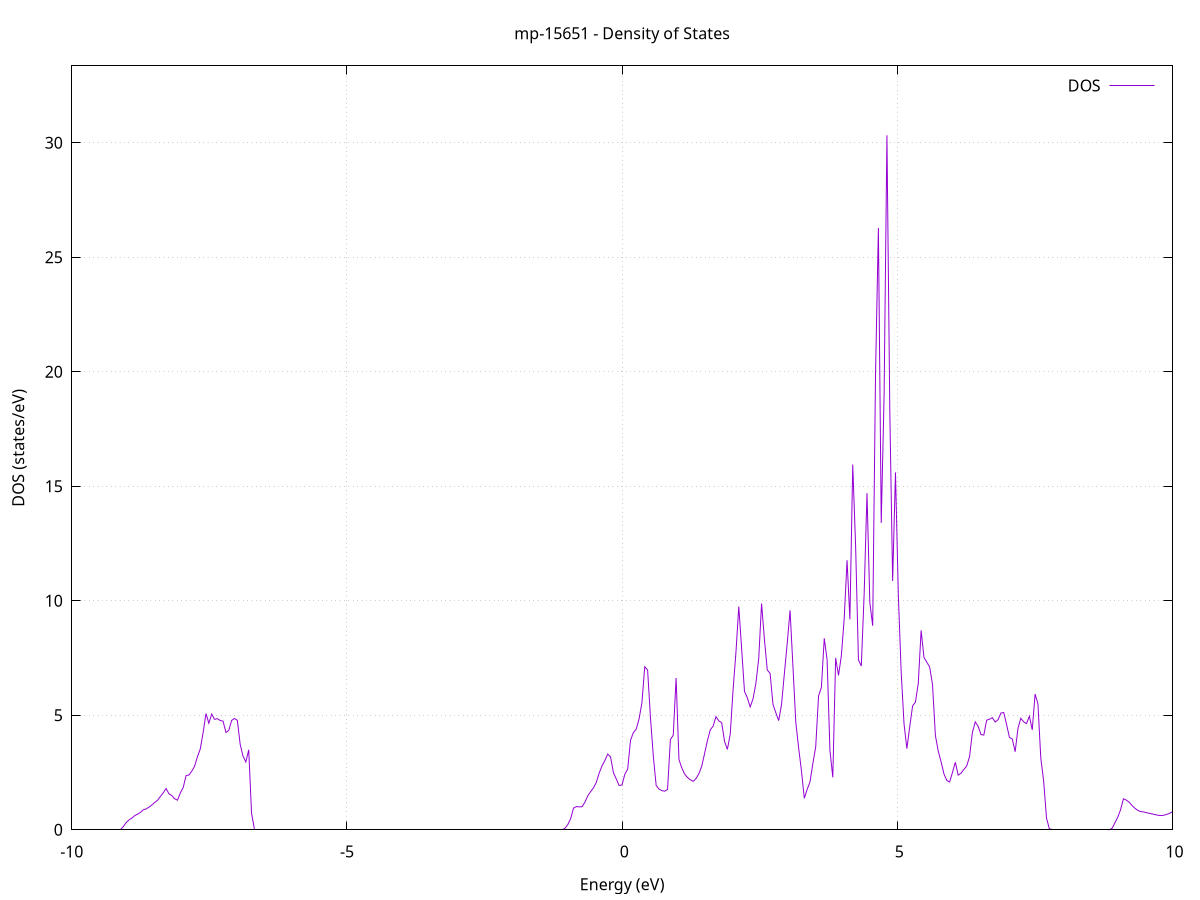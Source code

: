 set title 'mp-15651 - Density of States'
set xlabel 'Energy (eV)'
set ylabel 'DOS (states/eV)'
set grid
set xrange [-10:10]
set yrange [0:33.354]
set xzeroaxis lt -1
set terminal png size 800,600
set output 'mp-15651_dos_gnuplot.png'
plot '-' using 1:2 with lines title 'DOS'
-62.179400 0.000000
-62.127600 0.000000
-62.075900 0.000000
-62.024100 0.000000
-61.972300 0.000000
-61.920600 0.000000
-61.868800 0.000000
-61.817000 0.000000
-61.765200 0.000000
-61.713500 0.000000
-61.661700 0.000000
-61.609900 0.000000
-61.558200 0.000000
-61.506400 0.000000
-61.454600 0.000000
-61.402900 0.000000
-61.351100 0.000000
-61.299300 0.000000
-61.247500 0.000000
-61.195800 0.000000
-61.144000 0.000000
-61.092200 0.000000
-61.040500 0.000000
-60.988700 0.000000
-60.936900 0.000000
-60.885100 0.000000
-60.833400 0.000000
-60.781600 0.000000
-60.729800 0.000000
-60.678100 0.000000
-60.626300 0.000000
-60.574500 0.000000
-60.522800 0.000000
-60.471000 0.000000
-60.419200 0.000000
-60.367400 0.000000
-60.315700 0.000000
-60.263900 0.000000
-60.212100 0.000000
-60.160400 0.000000
-60.108600 0.000000
-60.056800 0.000000
-60.005100 0.000000
-59.953300 0.000000
-59.901500 0.000000
-59.849700 0.000000
-59.798000 0.000000
-59.746200 0.000000
-59.694400 0.000000
-59.642700 0.000000
-59.590900 0.000000
-59.539100 0.000000
-59.487400 0.000000
-59.435600 0.000000
-59.383800 0.000000
-59.332000 0.000000
-59.280300 0.000000
-59.228500 0.000000
-59.176700 0.000000
-59.125000 0.000000
-59.073200 0.000000
-59.021400 0.000000
-58.969600 0.000000
-58.917900 0.000000
-58.866100 0.000000
-58.814300 0.000000
-58.762600 0.000000
-58.710800 0.000000
-58.659000 0.000000
-58.607300 0.000000
-58.555500 0.000000
-58.503700 0.000000
-58.451900 0.000000
-58.400200 0.000000
-58.348400 0.000000
-58.296600 0.000000
-58.244900 0.000000
-58.193100 0.000000
-58.141300 0.000000
-58.089600 0.000000
-58.037800 0.000000
-57.986000 0.000000
-57.934200 0.000000
-57.882500 0.000000
-57.830700 0.000000
-57.778900 0.000000
-57.727200 0.000000
-57.675400 0.000000
-57.623600 0.000000
-57.571900 0.000000
-57.520100 0.000000
-57.468300 0.000000
-57.416500 0.000000
-57.364800 0.000000
-57.313000 0.000000
-57.261200 0.000000
-57.209500 0.000000
-57.157700 0.000000
-57.105900 0.000000
-57.054100 0.000000
-57.002400 0.000000
-56.950600 0.000000
-56.898800 0.000000
-56.847100 0.000000
-56.795300 0.000000
-56.743500 0.000000
-56.691800 0.000000
-56.640000 0.000000
-56.588200 0.000000
-56.536400 0.000000
-56.484700 0.000000
-56.432900 0.000000
-56.381100 0.000000
-56.329400 0.000000
-56.277600 0.000000
-56.225800 0.000000
-56.174100 0.000000
-56.122300 0.000000
-56.070500 0.000000
-56.018700 0.000000
-55.967000 0.000000
-55.915200 0.000000
-55.863400 0.000000
-55.811700 0.000000
-55.759900 0.000000
-55.708100 0.000000
-55.656400 0.000000
-55.604600 0.000000
-55.552800 0.000000
-55.501000 0.000000
-55.449300 0.000000
-55.397500 0.000000
-55.345700 0.000000
-55.294000 0.000000
-55.242200 0.000000
-55.190400 0.000000
-55.138600 0.000000
-55.086900 0.000000
-55.035100 0.000000
-54.983300 0.000000
-54.931600 0.000000
-54.879800 0.000000
-54.828000 0.000000
-54.776300 0.000000
-54.724500 0.000000
-54.672700 0.000000
-54.620900 0.000000
-54.569200 0.000000
-54.517400 0.000000
-54.465600 0.000000
-54.413900 0.000000
-54.362100 0.000000
-54.310300 0.000000
-54.258600 0.000000
-54.206800 0.000000
-54.155000 0.000000
-54.103200 0.000000
-54.051500 0.000000
-53.999700 0.000000
-53.947900 0.000000
-53.896200 0.000000
-53.844400 0.000000
-53.792600 0.000000
-53.740900 0.000000
-53.689100 0.000000
-53.637300 0.000000
-53.585500 0.000000
-53.533800 0.000000
-53.482000 0.000000
-53.430200 0.000000
-53.378500 0.000000
-53.326700 0.000000
-53.274900 0.000000
-53.223100 0.000000
-53.171400 0.000000
-53.119600 0.000000
-53.067800 0.000000
-53.016100 0.000000
-52.964300 0.000000
-52.912500 0.000000
-52.860800 0.000000
-52.809000 0.000000
-52.757200 0.000000
-52.705400 0.000000
-52.653700 0.000000
-52.601900 0.000000
-52.550100 0.000000
-52.498400 0.000000
-52.446600 0.000000
-52.394800 0.000000
-52.343100 0.000000
-52.291300 0.000000
-52.239500 0.000000
-52.187700 0.000000
-52.136000 0.000000
-52.084200 0.000000
-52.032400 0.000000
-51.980700 0.000000
-51.928900 0.000000
-51.877100 0.000000
-51.825400 0.000000
-51.773600 0.000000
-51.721800 0.000000
-51.670000 0.000000
-51.618300 0.000000
-51.566500 0.000000
-51.514700 0.000000
-51.463000 0.000000
-51.411200 0.000000
-51.359400 0.000000
-51.307600 0.000000
-51.255900 0.000000
-51.204100 0.000000
-51.152300 0.000000
-51.100600 0.000000
-51.048800 0.000000
-50.997000 0.000000
-50.945300 0.000000
-50.893500 0.000000
-50.841700 0.000000
-50.789900 0.000000
-50.738200 0.000000
-50.686400 0.000000
-50.634600 0.000000
-50.582900 0.000000
-50.531100 0.000000
-50.479300 0.000000
-50.427600 0.000000
-50.375800 0.000000
-50.324000 0.000000
-50.272200 0.000000
-50.220500 0.000000
-50.168700 0.000000
-50.116900 0.000000
-50.065200 0.000000
-50.013400 0.000000
-49.961600 0.000000
-49.909900 0.000000
-49.858100 0.000000
-49.806300 0.000000
-49.754500 0.000000
-49.702800 0.000000
-49.651000 0.000000
-49.599200 0.000000
-49.547500 0.000000
-49.495700 0.000000
-49.443900 0.000000
-49.392200 0.000000
-49.340400 0.000000
-49.288600 0.000000
-49.236800 0.000000
-49.185100 0.000000
-49.133300 0.000000
-49.081500 0.000000
-49.029800 0.000000
-48.978000 0.000000
-48.926200 0.000000
-48.874400 0.000000
-48.822700 0.000000
-48.770900 0.000000
-48.719100 0.000000
-48.667400 0.000000
-48.615600 0.000000
-48.563800 0.000000
-48.512100 0.000000
-48.460300 0.000000
-48.408500 0.000000
-48.356700 0.000000
-48.305000 0.000000
-48.253200 0.000000
-48.201400 0.000000
-48.149700 0.000000
-48.097900 0.000000
-48.046100 0.000000
-47.994400 0.000000
-47.942600 0.000000
-47.890800 0.000000
-47.839000 0.000000
-47.787300 0.000000
-47.735500 0.000000
-47.683700 0.000000
-47.632000 0.000000
-47.580200 0.000000
-47.528400 0.000000
-47.476700 0.000000
-47.424900 0.000000
-47.373100 0.000000
-47.321300 0.000000
-47.269600 0.000000
-47.217800 0.000000
-47.166000 0.000000
-47.114300 0.000000
-47.062500 0.000000
-47.010700 0.000000
-46.958900 0.000000
-46.907200 0.000000
-46.855400 0.000000
-46.803600 0.000000
-46.751900 0.000000
-46.700100 0.000000
-46.648300 0.000000
-46.596600 0.000000
-46.544800 0.000000
-46.493000 0.000000
-46.441200 0.000000
-46.389500 0.000000
-46.337700 0.000000
-46.285900 0.000000
-46.234200 0.000000
-46.182400 0.000000
-46.130600 0.000000
-46.078900 0.000000
-46.027100 0.000000
-45.975300 0.000000
-45.923500 0.000000
-45.871800 0.000000
-45.820000 0.000000
-45.768200 0.000000
-45.716500 0.000000
-45.664700 0.000000
-45.612900 0.000000
-45.561200 0.000000
-45.509400 0.000000
-45.457600 0.000000
-45.405800 0.000000
-45.354100 0.000000
-45.302300 0.000000
-45.250500 0.000000
-45.198800 0.000000
-45.147000 0.000000
-45.095200 0.000000
-45.043400 0.000000
-44.991700 0.000000
-44.939900 0.000000
-44.888100 0.000000
-44.836400 0.000000
-44.784600 0.000000
-44.732800 0.000000
-44.681100 0.000000
-44.629300 0.000000
-44.577500 0.000000
-44.525700 0.000000
-44.474000 0.000000
-44.422200 0.000000
-44.370400 0.000000
-44.318700 0.000000
-44.266900 0.000000
-44.215100 0.000000
-44.163400 0.000000
-44.111600 0.000000
-44.059800 0.000000
-44.008000 0.000000
-43.956300 0.000000
-43.904500 0.000000
-43.852700 0.000000
-43.801000 0.000000
-43.749200 0.000000
-43.697400 0.000000
-43.645700 0.000000
-43.593900 0.000000
-43.542100 0.000000
-43.490300 0.000000
-43.438600 0.000000
-43.386800 0.000000
-43.335000 0.000000
-43.283300 0.000000
-43.231500 0.000000
-43.179700 0.000000
-43.127900 0.000000
-43.076200 0.000000
-43.024400 0.000000
-42.972600 0.000000
-42.920900 0.000000
-42.869100 0.000000
-42.817300 0.000000
-42.765600 0.000000
-42.713800 0.000000
-42.662000 0.000000
-42.610200 0.000000
-42.558500 0.000000
-42.506700 0.000000
-42.454900 0.000000
-42.403200 0.000000
-42.351400 0.000000
-42.299600 0.000000
-42.247900 0.000000
-42.196100 0.000000
-42.144300 0.000000
-42.092500 0.000000
-42.040800 0.000000
-41.989000 0.000000
-41.937200 0.000000
-41.885500 0.000000
-41.833700 0.000000
-41.781900 0.000000
-41.730200 0.000000
-41.678400 0.000000
-41.626600 0.000000
-41.574800 0.000000
-41.523100 0.000000
-41.471300 0.000000
-41.419500 0.000000
-41.367800 0.000000
-41.316000 0.000000
-41.264200 0.000000
-41.212400 0.000000
-41.160700 0.000000
-41.108900 0.000000
-41.057100 0.000000
-41.005400 0.000000
-40.953600 0.000000
-40.901800 0.000000
-40.850100 0.000000
-40.798300 0.000000
-40.746500 0.000000
-40.694700 0.000000
-40.643000 0.000000
-40.591200 0.000000
-40.539400 0.000000
-40.487700 0.000000
-40.435900 0.000000
-40.384100 0.000000
-40.332400 0.000000
-40.280600 0.000000
-40.228800 0.000000
-40.177000 0.000000
-40.125300 0.000000
-40.073500 0.000000
-40.021700 0.000000
-39.970000 0.000000
-39.918200 0.000000
-39.866400 0.000000
-39.814700 0.000000
-39.762900 0.000000
-39.711100 0.000000
-39.659300 0.000000
-39.607600 0.000000
-39.555800 0.000000
-39.504000 0.000000
-39.452300 0.000000
-39.400500 0.000000
-39.348700 0.000000
-39.296900 0.000000
-39.245200 0.000000
-39.193400 0.000000
-39.141600 0.000000
-39.089900 0.000000
-39.038100 0.000000
-38.986300 0.000000
-38.934600 0.000000
-38.882800 0.000000
-38.831000 0.000000
-38.779200 0.000000
-38.727500 0.000000
-38.675700 0.000000
-38.623900 0.000000
-38.572200 0.000000
-38.520400 0.000000
-38.468600 0.000000
-38.416900 0.000000
-38.365100 0.000000
-38.313300 0.000000
-38.261500 0.000000
-38.209800 0.000000
-38.158000 0.000000
-38.106200 0.000000
-38.054500 0.000000
-38.002700 0.000000
-37.950900 0.000000
-37.899200 0.000000
-37.847400 0.000000
-37.795600 0.000000
-37.743800 0.000000
-37.692100 0.000000
-37.640300 0.000000
-37.588500 0.000000
-37.536800 0.000000
-37.485000 0.000000
-37.433200 0.000000
-37.381400 0.000000
-37.329700 0.000000
-37.277900 0.000000
-37.226100 0.000000
-37.174400 0.000000
-37.122600 0.000000
-37.070800 0.000000
-37.019100 0.000000
-36.967300 0.000000
-36.915500 0.000000
-36.863700 0.000000
-36.812000 0.000000
-36.760200 0.000000
-36.708400 0.000000
-36.656700 0.000000
-36.604900 0.000000
-36.553100 0.000000
-36.501400 0.000000
-36.449600 0.000000
-36.397800 0.000000
-36.346000 0.000000
-36.294300 0.000000
-36.242500 0.000000
-36.190700 0.000000
-36.139000 0.000000
-36.087200 0.000000
-36.035400 0.000000
-35.983700 0.000000
-35.931900 0.000000
-35.880100 0.000000
-35.828300 0.000000
-35.776600 0.000000
-35.724800 0.000000
-35.673000 0.000000
-35.621300 0.000000
-35.569500 0.000000
-35.517700 0.000000
-35.465900 0.000000
-35.414200 0.000000
-35.362400 0.000000
-35.310600 0.000000
-35.258900 0.000000
-35.207100 0.000000
-35.155300 0.000000
-35.103600 0.000000
-35.051800 0.000000
-35.000000 0.000000
-34.948200 0.000000
-34.896500 0.000000
-34.844700 0.000000
-34.792900 0.000000
-34.741200 0.000000
-34.689400 0.000000
-34.637600 0.000000
-34.585900 0.000000
-34.534100 0.000000
-34.482300 0.000000
-34.430500 0.000000
-34.378800 0.000000
-34.327000 0.000000
-34.275200 0.000000
-34.223500 0.000000
-34.171700 0.000000
-34.119900 0.000000
-34.068200 0.000000
-34.016400 0.000000
-33.964600 0.000000
-33.912800 0.000000
-33.861100 0.000000
-33.809300 0.000000
-33.757500 0.000000
-33.705800 0.000000
-33.654000 0.000000
-33.602200 0.000000
-33.550400 0.000000
-33.498700 0.000000
-33.446900 0.000000
-33.395100 0.000000
-33.343400 0.000000
-33.291600 0.000000
-33.239800 0.000000
-33.188100 0.000000
-33.136300 0.000000
-33.084500 0.000000
-33.032700 0.000000
-32.981000 0.000000
-32.929200 0.000000
-32.877400 0.000000
-32.825700 0.000000
-32.773900 0.000000
-32.722100 0.000000
-32.670400 0.000000
-32.618600 0.000000
-32.566800 0.000000
-32.515000 0.000000
-32.463300 0.000000
-32.411500 0.000000
-32.359700 0.000000
-32.308000 0.000000
-32.256200 0.000000
-32.204400 0.000000
-32.152700 0.000000
-32.100900 0.000000
-32.049100 0.000000
-31.997300 0.000000
-31.945600 0.000000
-31.893800 0.000000
-31.842000 0.000000
-31.790300 0.000000
-31.738500 0.000000
-31.686700 0.000000
-31.635000 0.000000
-31.583200 0.000000
-31.531400 0.000000
-31.479600 0.000000
-31.427900 0.000000
-31.376100 0.000000
-31.324300 0.000000
-31.272600 0.000000
-31.220800 0.000000
-31.169000 0.000000
-31.117200 0.000000
-31.065500 0.000000
-31.013700 0.000000
-30.961900 0.000000
-30.910200 0.000000
-30.858400 0.000000
-30.806600 0.000000
-30.754900 0.000000
-30.703100 0.000000
-30.651300 0.000000
-30.599500 0.000000
-30.547800 0.000000
-30.496000 0.000000
-30.444200 0.000000
-30.392500 0.000000
-30.340700 0.000000
-30.288900 0.000000
-30.237200 0.000000
-30.185400 0.000000
-30.133600 0.000000
-30.081800 0.000000
-30.030100 0.000000
-29.978300 0.000000
-29.926500 0.000000
-29.874800 0.000000
-29.823000 0.000000
-29.771200 0.000000
-29.719500 0.000000
-29.667700 0.000000
-29.615900 0.000000
-29.564100 0.000000
-29.512400 0.000000
-29.460600 0.000000
-29.408800 0.000000
-29.357100 0.000000
-29.305300 0.000000
-29.253500 0.000000
-29.201700 0.000000
-29.150000 0.000000
-29.098200 0.000000
-29.046400 0.000000
-28.994700 0.000000
-28.942900 0.000000
-28.891100 0.000000
-28.839400 0.000000
-28.787600 0.000000
-28.735800 0.000000
-28.684000 0.000000
-28.632300 0.000000
-28.580500 0.000000
-28.528700 0.000000
-28.477000 0.000000
-28.425200 0.000000
-28.373400 0.000000
-28.321700 0.000000
-28.269900 0.000000
-28.218100 0.000000
-28.166300 0.000000
-28.114600 0.000000
-28.062800 0.000000
-28.011000 0.000000
-27.959300 0.000000
-27.907500 0.000000
-27.855700 0.000000
-27.804000 0.000000
-27.752200 0.000000
-27.700400 0.000000
-27.648600 0.000000
-27.596900 0.000000
-27.545100 0.000000
-27.493300 0.000000
-27.441600 0.000000
-27.389800 0.000000
-27.338000 0.000000
-27.286200 0.000000
-27.234500 0.000000
-27.182700 0.000000
-27.130900 0.000000
-27.079200 0.000000
-27.027400 0.000000
-26.975600 0.000000
-26.923900 0.000000
-26.872100 0.000000
-26.820300 0.000000
-26.768500 0.000000
-26.716800 0.000000
-26.665000 0.000000
-26.613200 0.000000
-26.561500 0.000000
-26.509700 0.000000
-26.457900 0.000000
-26.406200 0.000000
-26.354400 0.000000
-26.302600 0.000000
-26.250800 0.000000
-26.199100 0.000000
-26.147300 0.000000
-26.095500 0.000000
-26.043800 0.000000
-25.992000 0.000000
-25.940200 0.000000
-25.888500 0.000000
-25.836700 0.000000
-25.784900 0.000000
-25.733100 0.000000
-25.681400 0.000000
-25.629600 0.000000
-25.577800 0.000000
-25.526100 0.000000
-25.474300 0.000000
-25.422500 0.000000
-25.370700 0.000000
-25.319000 0.000000
-25.267200 0.000000
-25.215400 0.000000
-25.163700 0.000000
-25.111900 0.000000
-25.060100 0.000000
-25.008400 0.000000
-24.956600 0.000000
-24.904800 0.000000
-24.853000 0.000000
-24.801300 0.000000
-24.749500 0.000000
-24.697700 0.000000
-24.646000 0.000000
-24.594200 0.000000
-24.542400 0.000000
-24.490700 0.000000
-24.438900 0.000000
-24.387100 0.000000
-24.335300 0.000000
-24.283600 0.000000
-24.231800 0.000000
-24.180000 0.000000
-24.128300 0.000000
-24.076500 0.000000
-24.024700 0.000000
-23.973000 0.000000
-23.921200 0.000000
-23.869400 0.000000
-23.817600 0.000000
-23.765900 0.000000
-23.714100 0.000000
-23.662300 0.000000
-23.610600 0.000000
-23.558800 0.000000
-23.507000 0.000000
-23.455200 0.000000
-23.403500 0.000000
-23.351700 0.000000
-23.299900 0.000000
-23.248200 0.000000
-23.196400 0.000000
-23.144600 0.000000
-23.092900 0.000000
-23.041100 0.000000
-22.989300 0.000000
-22.937500 0.000000
-22.885800 0.000000
-22.834000 0.000000
-22.782200 0.000000
-22.730500 0.000000
-22.678700 0.000000
-22.626900 0.000000
-22.575200 0.000000
-22.523400 0.000000
-22.471600 0.000000
-22.419800 0.000000
-22.368100 0.000000
-22.316300 0.000000
-22.264500 0.000000
-22.212800 0.000000
-22.161000 0.000000
-22.109200 0.000000
-22.057500 0.000000
-22.005700 0.000000
-21.953900 0.000000
-21.902100 0.000000
-21.850400 0.000000
-21.798600 0.000000
-21.746800 0.000000
-21.695100 0.000000
-21.643300 0.000000
-21.591500 0.000000
-21.539700 0.000000
-21.488000 0.000000
-21.436200 0.000000
-21.384400 0.000000
-21.332700 0.000000
-21.280900 0.000000
-21.229100 0.000000
-21.177400 0.000000
-21.125600 0.000000
-21.073800 0.000000
-21.022000 0.000000
-20.970300 0.000000
-20.918500 0.000000
-20.866700 0.000000
-20.815000 0.000000
-20.763200 0.000000
-20.711400 0.000000
-20.659700 0.000000
-20.607900 0.000000
-20.556100 0.000000
-20.504300 0.000000
-20.452600 0.000000
-20.400800 0.000000
-20.349000 0.000000
-20.297300 0.000000
-20.245500 0.000000
-20.193700 0.000000
-20.142000 0.000000
-20.090200 0.000000
-20.038400 0.000000
-19.986600 0.000000
-19.934900 0.000000
-19.883100 0.000000
-19.831300 0.000000
-19.779600 0.000000
-19.727800 0.000000
-19.676000 0.000000
-19.624200 0.000000
-19.572500 0.000000
-19.520700 0.000000
-19.468900 0.000000
-19.417200 0.000000
-19.365400 0.000000
-19.313600 0.000000
-19.261900 0.000000
-19.210100 0.000000
-19.158300 0.000000
-19.106500 0.000000
-19.054800 0.000000
-19.003000 0.000000
-18.951200 0.000000
-18.899500 0.000000
-18.847700 0.000000
-18.795900 0.000000
-18.744200 0.000000
-18.692400 0.000000
-18.640600 0.000000
-18.588800 0.000000
-18.537100 0.000000
-18.485300 0.000000
-18.433500 0.000000
-18.381800 0.000000
-18.330000 0.000000
-18.278200 0.000000
-18.226500 0.000000
-18.174700 0.000000
-18.122900 0.000000
-18.071100 0.000000
-18.019400 0.000000
-17.967600 0.000000
-17.915800 0.000000
-17.864100 0.000000
-17.812300 0.000000
-17.760500 0.000000
-17.708700 0.000000
-17.657000 0.000000
-17.605200 0.000000
-17.553400 0.000000
-17.501700 0.000000
-17.449900 0.000000
-17.398100 0.000000
-17.346400 0.000000
-17.294600 0.000000
-17.242800 0.000000
-17.191000 0.000000
-17.139300 0.000000
-17.087500 0.000000
-17.035700 0.000000
-16.984000 0.000000
-16.932200 0.000000
-16.880400 0.000000
-16.828700 0.000000
-16.776900 0.000000
-16.725100 0.000000
-16.673300 0.000000
-16.621600 0.000000
-16.569800 0.000000
-16.518000 0.000000
-16.466300 0.000000
-16.414500 0.000000
-16.362700 0.000000
-16.311000 0.000000
-16.259200 0.000000
-16.207400 0.000000
-16.155600 0.000000
-16.103900 0.000000
-16.052100 0.000000
-16.000300 0.000000
-15.948600 0.000000
-15.896800 0.000000
-15.845000 0.000000
-15.793300 0.000000
-15.741500 0.000000
-15.689700 0.000000
-15.637900 0.000000
-15.586200 0.000000
-15.534400 0.000000
-15.482600 0.000000
-15.430900 0.000000
-15.379100 0.000000
-15.327300 0.000000
-15.275500 0.000000
-15.223800 0.000000
-15.172000 0.000000
-15.120200 0.000000
-15.068500 0.000000
-15.016700 0.000000
-14.964900 0.000000
-14.913200 0.000000
-14.861400 0.000000
-14.809600 0.000000
-14.757800 0.000000
-14.706100 0.000000
-14.654300 0.000000
-14.602500 0.000000
-14.550800 0.000000
-14.499000 0.000000
-14.447200 0.000000
-14.395500 0.000000
-14.343700 0.000000
-14.291900 0.000000
-14.240100 0.000000
-14.188400 0.000000
-14.136600 0.000000
-14.084800 0.000000
-14.033100 0.000000
-13.981300 0.000000
-13.929500 0.000000
-13.877800 0.000000
-13.826000 0.000000
-13.774200 0.000000
-13.722400 0.000000
-13.670700 0.000000
-13.618900 0.000000
-13.567100 0.000000
-13.515400 0.000000
-13.463600 0.000000
-13.411800 0.000000
-13.360000 0.000000
-13.308300 0.000000
-13.256500 0.000000
-13.204700 0.000000
-13.153000 0.000000
-13.101200 0.000000
-13.049400 0.000000
-12.997700 0.000000
-12.945900 0.000000
-12.894100 0.000000
-12.842300 0.000000
-12.790600 0.000000
-12.738800 0.000000
-12.687000 0.000000
-12.635300 0.000000
-12.583500 0.000000
-12.531700 0.000000
-12.480000 0.000000
-12.428200 0.000000
-12.376400 0.000000
-12.324600 0.000000
-12.272900 0.000000
-12.221100 0.000000
-12.169300 0.000000
-12.117600 0.000000
-12.065800 0.000000
-12.014000 0.000000
-11.962300 0.000000
-11.910500 0.000000
-11.858700 0.000000
-11.806900 0.000000
-11.755200 0.000000
-11.703400 0.000000
-11.651600 0.000000
-11.599900 0.000000
-11.548100 0.000000
-11.496300 0.000000
-11.444500 0.000000
-11.392800 0.000000
-11.341000 0.000000
-11.289200 0.000000
-11.237500 0.000000
-11.185700 0.000000
-11.133900 0.000000
-11.082200 0.000000
-11.030400 0.000000
-10.978600 0.000000
-10.926800 0.000000
-10.875100 0.000000
-10.823300 0.000000
-10.771500 0.000000
-10.719800 0.000000
-10.668000 0.000000
-10.616200 0.000000
-10.564500 0.000000
-10.512700 0.000000
-10.460900 0.000000
-10.409100 0.000000
-10.357400 0.000000
-10.305600 0.000000
-10.253800 0.000000
-10.202100 0.000000
-10.150300 0.000000
-10.098500 0.000000
-10.046800 0.000000
-9.995000 0.000000
-9.943200 0.000000
-9.891400 0.000000
-9.839700 0.000000
-9.787900 0.000000
-9.736100 0.000000
-9.684400 0.000000
-9.632600 0.000000
-9.580800 0.000000
-9.529000 0.000000
-9.477300 0.000000
-9.425500 0.000000
-9.373700 0.000000
-9.322000 0.000000
-9.270200 0.000000
-9.218400 0.000000
-9.166700 0.000000
-9.114900 0.000000
-9.063100 0.142000
-9.011300 0.315300
-8.959600 0.431800
-8.907800 0.513500
-8.856000 0.618500
-8.804300 0.682300
-8.752500 0.758400
-8.700700 0.872500
-8.649000 0.911200
-8.597200 0.989300
-8.545400 1.083000
-8.493600 1.193500
-8.441900 1.288800
-8.390100 1.456700
-8.338300 1.612500
-8.286600 1.802000
-8.234800 1.570100
-8.183000 1.493800
-8.131300 1.357200
-8.079500 1.290900
-8.027700 1.608500
-7.975900 1.841400
-7.924200 2.363600
-7.872400 2.388700
-7.820600 2.554300
-7.768900 2.772200
-7.717100 3.188800
-7.665300 3.531200
-7.613500 4.243900
-7.561800 5.074900
-7.510000 4.652000
-7.458200 5.052100
-7.406500 4.821700
-7.354700 4.851700
-7.302900 4.772400
-7.251200 4.744000
-7.199400 4.249400
-7.147600 4.339000
-7.095800 4.773800
-7.044100 4.859500
-6.992300 4.781500
-6.940500 3.730100
-6.888800 3.211600
-6.837000 2.960600
-6.785200 3.492900
-6.733500 0.711200
-6.681700 0.000000
-6.629900 0.000000
-6.578100 0.000000
-6.526400 0.000000
-6.474600 0.000000
-6.422800 0.000000
-6.371100 0.000000
-6.319300 0.000000
-6.267500 0.000000
-6.215800 0.000000
-6.164000 0.000000
-6.112200 0.000000
-6.060400 0.000000
-6.008700 0.000000
-5.956900 0.000000
-5.905100 0.000000
-5.853400 0.000000
-5.801600 0.000000
-5.749800 0.000000
-5.698000 0.000000
-5.646300 0.000000
-5.594500 0.000000
-5.542700 0.000000
-5.491000 0.000000
-5.439200 0.000000
-5.387400 0.000000
-5.335700 0.000000
-5.283900 0.000000
-5.232100 0.000000
-5.180300 0.000000
-5.128600 0.000000
-5.076800 0.000000
-5.025000 0.000000
-4.973300 0.000000
-4.921500 0.000000
-4.869700 0.000000
-4.818000 0.000000
-4.766200 0.000000
-4.714400 0.000000
-4.662600 0.000000
-4.610900 0.000000
-4.559100 0.000000
-4.507300 0.000000
-4.455600 0.000000
-4.403800 0.000000
-4.352000 0.000000
-4.300300 0.000000
-4.248500 0.000000
-4.196700 0.000000
-4.144900 0.000000
-4.093200 0.000000
-4.041400 0.000000
-3.989600 0.000000
-3.937900 0.000000
-3.886100 0.000000
-3.834300 0.000000
-3.782500 0.000000
-3.730800 0.000000
-3.679000 0.000000
-3.627200 0.000000
-3.575500 0.000000
-3.523700 0.000000
-3.471900 0.000000
-3.420200 0.000000
-3.368400 0.000000
-3.316600 0.000000
-3.264800 0.000000
-3.213100 0.000000
-3.161300 0.000000
-3.109500 0.000000
-3.057800 0.000000
-3.006000 0.000000
-2.954200 0.000000
-2.902500 0.000000
-2.850700 0.000000
-2.798900 0.000000
-2.747100 0.000000
-2.695400 0.000000
-2.643600 0.000000
-2.591800 0.000000
-2.540100 0.000000
-2.488300 0.000000
-2.436500 0.000000
-2.384800 0.000000
-2.333000 0.000000
-2.281200 0.000000
-2.229400 0.000000
-2.177700 0.000000
-2.125900 0.000000
-2.074100 0.000000
-2.022400 0.000000
-1.970600 0.000000
-1.918800 0.000000
-1.867000 0.000000
-1.815300 0.000000
-1.763500 0.000000
-1.711700 0.000000
-1.660000 0.000000
-1.608200 0.000000
-1.556400 0.000000
-1.504700 0.000000
-1.452900 0.000000
-1.401100 0.000000
-1.349300 0.000000
-1.297600 0.000000
-1.245800 0.000000
-1.194000 0.000000
-1.142300 0.000000
-1.090500 0.000000
-1.038700 0.060900
-0.987000 0.229300
-0.935200 0.485800
-0.883400 0.945400
-0.831600 1.011700
-0.779900 1.001100
-0.728100 1.006700
-0.676300 1.204300
-0.624600 1.480300
-0.572800 1.667100
-0.521000 1.827700
-0.469300 2.070500
-0.417500 2.474200
-0.365700 2.790500
-0.313900 3.022500
-0.262200 3.305400
-0.210400 3.181700
-0.158600 2.496100
-0.106900 2.219500
-0.055100 1.936200
-0.003300 1.954800
0.048500 2.420700
0.100200 2.646200
0.152000 3.905700
0.203800 4.244300
0.255500 4.394900
0.307300 4.837400
0.359100 5.540800
0.410800 7.118100
0.462600 6.974600
0.514400 4.907700
0.566200 3.218500
0.617900 1.938200
0.669700 1.778200
0.721500 1.710400
0.773200 1.683700
0.825000 1.765700
0.876800 3.939300
0.928500 4.127900
0.980300 6.629900
1.032100 3.068500
1.083900 2.704400
1.135600 2.427900
1.187400 2.284700
1.239200 2.184500
1.290900 2.112900
1.342700 2.235800
1.394500 2.449400
1.446200 2.778600
1.498000 3.327200
1.549800 3.895400
1.601600 4.363200
1.653300 4.523100
1.705100 4.940700
1.756900 4.751600
1.808600 4.679600
1.860400 3.859800
1.912200 3.510900
1.963900 4.171900
2.015700 6.111000
2.067500 7.738900
2.119300 9.746600
2.171000 7.911300
2.222800 6.045600
2.274600 5.763400
2.326300 5.365400
2.378100 5.717000
2.429900 6.386600
2.481700 7.476800
2.533400 9.879500
2.585200 8.306800
2.637000 6.979000
2.688700 6.825700
2.740500 5.474200
2.792300 5.114600
2.844000 4.766700
2.895800 5.463000
2.947600 6.815400
2.999400 8.138400
3.051100 9.583800
3.102900 7.159100
3.154700 4.712500
3.206400 3.582800
3.258200 2.573900
3.310000 1.375600
3.361700 1.763600
3.413500 2.090500
3.465300 2.894400
3.517100 3.617500
3.568800 5.844800
3.620600 6.218000
3.672400 8.358700
3.724100 7.423800
3.775900 3.458000
3.827700 2.288100
3.879400 7.507300
3.931200 6.739600
3.983000 7.598700
4.034800 9.213900
4.086500 11.768400
4.138300 9.189100
4.190100 15.946600
4.241800 12.418600
4.293600 7.416700
4.345400 7.150500
4.397200 10.282600
4.448900 14.697300
4.500700 9.918300
4.552500 8.906800
4.604200 19.919100
4.656000 26.277400
4.707800 13.396700
4.759500 18.950400
4.811300 30.322100
4.863100 18.372700
4.914900 10.863000
4.966600 15.607400
5.018400 10.250300
5.070200 6.879000
5.121900 4.623200
5.173700 3.543700
5.225500 4.498200
5.277200 5.400900
5.329000 5.575100
5.380800 6.401100
5.432600 8.705700
5.484300 7.522800
5.536100 7.317700
5.587900 7.105200
5.639600 6.330700
5.691400 4.122800
5.743200 3.443100
5.794900 2.968000
5.846700 2.446300
5.898500 2.153400
5.950300 2.086300
6.002000 2.502100
6.053800 2.946600
6.105600 2.385400
6.157300 2.472100
6.209100 2.630900
6.260900 2.786600
6.312700 3.199500
6.364400 4.252300
6.416200 4.709700
6.468000 4.522600
6.519700 4.157400
6.571500 4.134800
6.623300 4.788300
6.675000 4.826000
6.726800 4.897100
6.778600 4.703300
6.830400 4.805800
6.882100 5.097100
6.933900 5.118700
6.985700 4.592000
7.037400 4.032900
7.089200 3.959800
7.141000 3.406700
7.192700 4.434500
7.244500 4.869400
7.296300 4.714200
7.348100 4.636800
7.399800 4.959900
7.451600 4.363400
7.503400 5.927000
7.555100 5.489400
7.606900 3.125400
7.658700 2.136200
7.710400 0.518800
7.762200 0.038800
7.814000 0.000000
7.865800 0.000000
7.917500 0.000000
7.969300 0.000000
8.021100 0.000000
8.072800 0.000000
8.124600 0.000000
8.176400 0.000000
8.228200 0.000000
8.279900 0.000000
8.331700 0.000000
8.383500 0.000000
8.435200 0.000000
8.487000 0.000000
8.538800 0.000000
8.590500 0.000000
8.642300 0.000000
8.694100 0.000000
8.745900 0.000000
8.797600 0.000000
8.849400 0.004200
8.901200 0.057200
8.952900 0.297300
9.004700 0.545500
9.056500 0.876600
9.108200 1.352700
9.160000 1.296800
9.211800 1.205700
9.263600 1.063400
9.315300 0.944700
9.367100 0.850800
9.418900 0.792400
9.470600 0.781600
9.522400 0.750300
9.574200 0.721000
9.625900 0.695800
9.677700 0.662700
9.729500 0.639200
9.781300 0.619900
9.833000 0.630700
9.884800 0.663000
9.936600 0.708600
9.988300 0.768600
10.040100 0.947800
10.091900 1.197600
10.143700 1.360600
10.195400 1.585800
10.247200 1.888300
10.299000 2.228700
10.350700 2.382700
10.402500 2.422700
10.454300 2.463200
10.506000 2.445900
10.557800 2.234400
10.609600 2.096200
10.661400 2.051800
10.713100 2.194800
10.764900 2.568300
10.816700 2.543800
10.868400 2.483800
10.920200 2.249900
10.972000 2.050100
11.023700 2.004700
11.075500 1.900100
11.127300 1.798200
11.179100 1.815000
11.230800 1.907900
11.282600 1.975200
11.334400 2.098700
11.386100 2.265400
11.437900 2.537900
11.489700 2.626400
11.541400 2.612200
11.593200 2.472700
11.645000 2.276500
11.696800 2.286900
11.748500 2.389200
11.800300 2.467700
11.852100 2.650800
11.903800 2.802500
11.955600 2.553800
12.007400 2.586700
12.059200 2.522400
12.110900 2.563400
12.162700 2.629800
12.214500 2.785000
12.266200 2.983700
12.318000 3.118500
12.369800 3.245800
12.421500 3.625400
12.473300 3.764300
12.525100 4.085200
12.576900 4.105900
12.628600 4.123600
12.680400 3.627600
12.732200 3.283500
12.783900 3.478200
12.835700 3.395700
12.887500 3.194700
12.939200 2.947200
12.991000 2.988800
13.042800 3.302700
13.094600 2.525700
13.146300 2.340600
13.198100 2.445400
13.249900 2.702500
13.301600 2.969800
13.353400 3.234800
13.405200 3.410200
13.456900 3.603000
13.508700 3.617300
13.560500 3.210900
13.612300 2.675400
13.664000 2.762300
13.715800 5.390300
13.767600 3.497800
13.819300 2.744300
13.871100 2.425400
13.922900 2.214100
13.974700 2.079300
14.026400 1.983300
14.078200 1.941400
14.130000 1.999400
14.181700 2.189700
14.233500 2.268900
14.285300 2.398000
14.337000 2.879900
14.388800 3.762300
14.440600 4.321800
14.492400 4.436300
14.544100 4.554700
14.595900 4.393100
14.647700 3.773400
14.699400 3.543800
14.751200 3.552500
14.803000 3.457900
14.854700 3.678300
14.906500 3.959800
14.958300 3.749500
15.010100 3.630200
15.061800 3.479400
15.113600 3.384500
15.165400 3.328000
15.217100 3.332000
15.268900 3.477800
15.320700 3.416600
15.372400 3.614900
15.424200 3.369900
15.476000 3.131100
15.527800 3.162500
15.579500 4.122000
15.631300 3.457900
15.683100 3.215300
15.734800 2.964000
15.786600 3.069300
15.838400 3.166500
15.890200 3.193800
15.941900 3.340500
15.993700 4.038700
16.045500 4.120300
16.097200 3.904100
16.149000 3.609400
16.200800 3.482300
16.252500 3.282800
16.304300 3.090300
16.356100 2.997800
16.407900 3.567200
16.459600 4.623900
16.511400 4.765700
16.563200 4.353000
16.614900 3.528100
16.666700 3.221100
16.718500 3.048400
16.770200 2.858800
16.822000 2.954700
16.873800 3.076500
16.925600 3.538000
16.977300 3.800600
17.029100 3.987900
17.080900 4.111500
17.132600 3.914100
17.184400 3.479000
17.236200 3.049900
17.287900 2.927200
17.339700 3.072800
17.391500 3.220600
17.443300 3.367500
17.495000 3.279500
17.546800 3.245400
17.598600 3.111700
17.650300 3.046800
17.702100 3.141300
17.753900 3.307600
17.805600 2.900700
17.857400 2.331000
17.909200 2.109900
17.961000 1.970800
18.012700 1.841200
18.064500 1.802600
18.116300 1.852400
18.168000 1.892800
18.219800 1.966300
18.271600 2.089100
18.323400 2.212400
18.375100 2.350700
18.426900 2.568200
18.478700 2.821900
18.530400 3.042800
18.582200 3.371500
18.634000 3.784500
18.685700 4.248800
18.737500 4.153200
18.789300 3.628700
18.841100 3.385600
18.892800 2.907500
18.944600 2.704000
18.996400 2.598200
19.048100 2.581800
19.099900 2.578700
19.151700 2.808800
19.203400 2.937300
19.255200 3.001600
19.307000 3.228300
19.358800 3.289100
19.410500 3.225900
19.462300 2.900800
19.514100 2.799700
19.565800 2.851100
19.617600 2.919500
19.669400 3.128100
19.721100 3.232100
19.772900 3.277000
19.824700 3.419600
19.876500 3.434000
19.928200 3.223900
19.980000 2.880400
20.031800 2.527300
20.083500 2.385600
20.135300 2.384000
20.187100 2.489900
20.238900 2.866800
20.290600 3.258000
20.342400 3.340300
20.394200 3.261900
20.445900 3.062800
20.497700 2.953000
20.549500 2.602300
20.601200 2.453700
20.653000 2.540500
20.704800 2.634800
20.756600 2.652500
20.808300 2.626900
20.860100 2.699500
20.911900 2.655100
20.963600 2.707700
21.015400 2.875300
21.067200 3.061200
21.118900 3.067500
21.170700 2.931600
21.222500 2.897600
21.274300 2.862600
21.326000 2.942800
21.377800 3.175300
21.429600 3.377500
21.481300 3.577700
21.533100 3.584700
21.584900 3.467000
21.636600 3.335600
21.688400 3.224000
21.740200 3.268500
21.792000 3.368500
21.843700 3.445700
21.895500 3.602100
21.947300 3.500800
21.999000 3.382200
22.050800 3.347200
22.102600 3.371700
22.154400 3.424300
22.206100 3.511300
22.257900 3.269700
22.309700 3.264400
22.361400 3.282300
22.413200 3.236600
22.465000 3.267200
22.516700 3.244800
22.568500 3.346200
22.620300 3.790500
22.672100 3.570700
22.723800 3.495900
22.775600 3.246700
22.827400 3.131400
22.879100 3.152800
22.930900 3.259700
22.982700 3.193500
23.034400 3.281500
23.086200 3.443200
23.138000 3.550700
23.189800 3.297200
23.241500 3.239000
23.293300 3.535300
23.345100 3.355800
23.396800 3.509100
23.448600 3.602800
23.500400 3.781600
23.552100 3.903500
23.603900 3.864300
23.655700 3.626300
23.707500 3.555200
23.759200 3.534100
23.811000 3.561400
23.862800 3.301200
23.914500 3.137000
23.966300 3.099500
24.018100 3.164900
24.069900 3.235200
24.121600 3.524000
24.173400 3.789700
24.225200 3.880700
24.276900 3.827800
24.328700 3.819200
24.380500 3.373300
24.432200 3.445500
24.484000 3.647800
24.535800 3.970100
24.587600 3.980400
24.639300 4.107600
24.691100 3.984200
24.742900 3.887500
24.794600 3.803400
24.846400 3.716900
24.898200 3.719700
24.949900 3.756700
25.001700 3.769700
25.053500 3.539500
25.105300 3.350300
25.157000 3.132000
25.208800 3.011400
25.260600 3.082600
25.312300 3.215000
25.364100 3.617600
25.415900 3.810200
25.467600 3.705400
25.519400 3.522100
25.571200 3.449500
25.623000 3.301500
25.674700 3.672800
25.726500 3.331400
25.778300 3.415300
25.830000 3.544900
25.881800 3.748200
25.933600 3.630300
25.985400 3.915100
26.037100 4.009700
26.088900 3.795900
26.140700 3.639800
26.192400 3.526600
26.244200 3.365400
26.296000 3.070600
26.347700 3.096200
26.399500 3.262500
26.451300 3.588800
26.503100 3.930400
26.554800 4.009100
26.606600 4.248300
26.658400 3.883000
26.710100 3.713800
26.761900 3.656500
26.813700 3.647000
26.865400 3.732600
26.917200 4.082800
26.969000 4.549600
27.020800 4.419400
27.072500 4.152600
27.124300 3.745600
27.176100 3.435300
27.227800 3.186800
27.279600 3.538800
27.331400 4.092300
27.383100 4.859700
27.434900 4.850300
27.486700 4.503200
27.538500 4.551900
27.590200 4.089400
27.642000 4.016600
27.693800 3.982800
27.745500 3.998600
27.797300 4.053100
27.849100 4.175200
27.900900 4.405400
27.952600 4.212500
28.004400 3.953700
28.056200 3.742000
28.107900 3.706400
28.159700 3.953000
28.211500 3.959200
28.263200 3.862400
28.315000 3.978300
28.366800 4.187500
28.418600 4.400600
28.470300 4.499500
28.522100 3.958000
28.573900 3.871900
28.625600 3.604300
28.677400 3.564700
28.729200 3.769700
28.780900 4.008700
28.832700 4.207100
28.884500 4.057900
28.936300 3.826100
28.988000 3.620000
29.039800 3.490500
29.091600 3.494600
29.143300 3.680800
29.195100 3.691000
29.246900 3.723500
29.298600 3.760500
29.350400 3.693000
29.402200 3.658200
29.454000 3.362200
29.505700 3.204400
29.557500 3.060400
29.609300 3.033900
29.661000 3.318700
29.712800 3.913400
29.764600 4.185200
29.816400 4.284700
29.868100 3.998100
29.919900 3.698100
29.971700 3.322300
30.023400 3.384800
30.075200 3.478300
30.127000 3.658100
30.178700 3.954300
30.230500 3.951600
30.282300 3.884600
30.334100 3.667900
30.385800 3.598700
30.437600 3.564900
30.489400 3.635200
30.541100 3.724900
30.592900 4.170500
30.644700 4.629800
30.696400 4.860500
30.748200 4.361600
30.800000 3.983400
30.851800 3.787000
30.903500 3.580300
30.955300 3.521800
31.007100 3.674500
31.058800 3.852300
31.110600 4.149700
31.162400 4.039300
31.214100 3.882600
31.265900 3.919500
31.317700 4.312000
31.369500 4.404000
31.421200 4.475600
31.473000 4.501600
31.524800 4.254900
31.576500 4.334400
31.628300 4.443800
31.680100 4.363600
31.731900 4.309700
31.783600 4.736400
31.835400 4.290400
31.887200 4.047800
31.938900 3.976500
31.990700 4.138100
32.042500 4.198700
32.094200 4.316400
32.146000 4.572000
32.197800 4.469100
32.249600 4.492000
32.301300 4.296000
32.353100 3.924000
32.404900 3.671900
32.456600 3.377300
32.508400 3.853600
32.560200 4.290300
32.611900 4.589900
32.663700 4.273900
32.715500 3.975300
32.767300 3.755200
32.819000 3.552900
32.870800 3.436400
32.922600 3.402600
32.974300 3.619600
33.026100 3.802600
33.077900 3.887200
33.129600 3.965900
33.181400 4.014500
33.233200 4.060500
33.285000 4.124400
33.336700 4.286800
33.388500 4.272200
33.440300 4.339200
33.492000 4.438400
33.543800 4.453800
33.595600 4.121600
33.647400 3.995300
33.699100 3.981100
33.750900 4.026700
33.802700 4.089600
33.854400 4.256100
33.906200 4.098500
33.958000 4.013300
34.009700 3.948500
34.061500 4.019700
34.113300 4.190700
34.165100 4.293200
34.216800 4.300500
34.268600 4.251700
34.320400 4.286600
34.372100 4.349200
34.423900 3.741700
34.475700 3.608100
34.527400 3.579400
34.579200 3.696600
34.631000 3.968700
34.682800 4.177500
34.734500 4.272700
34.786300 4.293700
34.838100 4.186300
34.889800 4.094700
34.941600 3.942300
34.993400 3.988500
35.045100 3.789000
35.096900 3.394900
35.148700 3.015000
35.200500 2.666600
35.252200 2.713400
35.304000 2.097200
35.355800 1.932100
35.407500 1.720400
35.459300 1.458900
35.511100 1.357600
35.562800 1.428300
35.614600 1.345600
35.666400 1.169700
35.718200 0.903200
35.769900 0.378600
35.821700 0.284600
35.873500 0.233700
35.925200 0.187000
35.977000 0.145000
36.028800 0.108600
36.080600 0.077500
36.132300 0.049200
36.184100 0.028000
36.235900 0.020800
36.287600 0.016000
36.339400 0.011800
36.391200 0.008200
36.442900 0.005300
36.494700 0.003000
36.546500 0.001400
36.598300 0.000400
36.650000 0.000000
36.701800 0.000000
36.753600 0.000000
36.805300 0.000000
36.857100 0.000000
36.908900 0.000000
36.960600 0.000000
37.012400 0.000000
37.064200 0.000000
37.116000 0.000000
37.167700 0.000000
37.219500 0.000000
37.271300 0.000000
37.323000 0.000000
37.374800 0.000000
37.426600 0.000000
37.478300 0.000000
37.530100 0.000000
37.581900 0.000000
37.633700 0.000000
37.685400 0.000000
37.737200 0.000000
37.789000 0.000000
37.840700 0.000000
37.892500 0.000000
37.944300 0.000000
37.996100 0.000000
38.047800 0.000000
38.099600 0.000000
38.151400 0.000000
38.203100 0.000000
38.254900 0.000000
38.306700 0.000000
38.358400 0.000000
38.410200 0.000000
38.462000 0.000000
38.513800 0.000000
38.565500 0.000000
38.617300 0.000000
38.669100 0.000000
38.720800 0.000000
38.772600 0.000000
38.824400 0.000000
38.876100 0.000000
38.927900 0.000000
38.979700 0.000000
39.031500 0.000000
39.083200 0.000000
39.135000 0.000000
39.186800 0.000000
39.238500 0.000000
39.290300 0.000000
39.342100 0.000000
39.393800 0.000000
39.445600 0.000000
39.497400 0.000000
39.549200 0.000000
39.600900 0.000000
39.652700 0.000000
39.704500 0.000000
39.756200 0.000000
39.808000 0.000000
39.859800 0.000000
39.911600 0.000000
39.963300 0.000000
40.015100 0.000000
40.066900 0.000000
40.118600 0.000000
40.170400 0.000000
40.222200 0.000000
40.273900 0.000000
40.325700 0.000000
40.377500 0.000000
40.429300 0.000000
40.481000 0.000000
40.532800 0.000000
40.584600 0.000000
40.636300 0.000000
40.688100 0.000000
40.739900 0.000000
40.791600 0.000000
40.843400 0.000000
40.895200 0.000000
40.947000 0.000000
40.998700 0.000000
41.050500 0.000000
41.102300 0.000000
41.154000 0.000000
41.205800 0.000000
41.257600 0.000000
41.309300 0.000000
41.361100 0.000000
e
